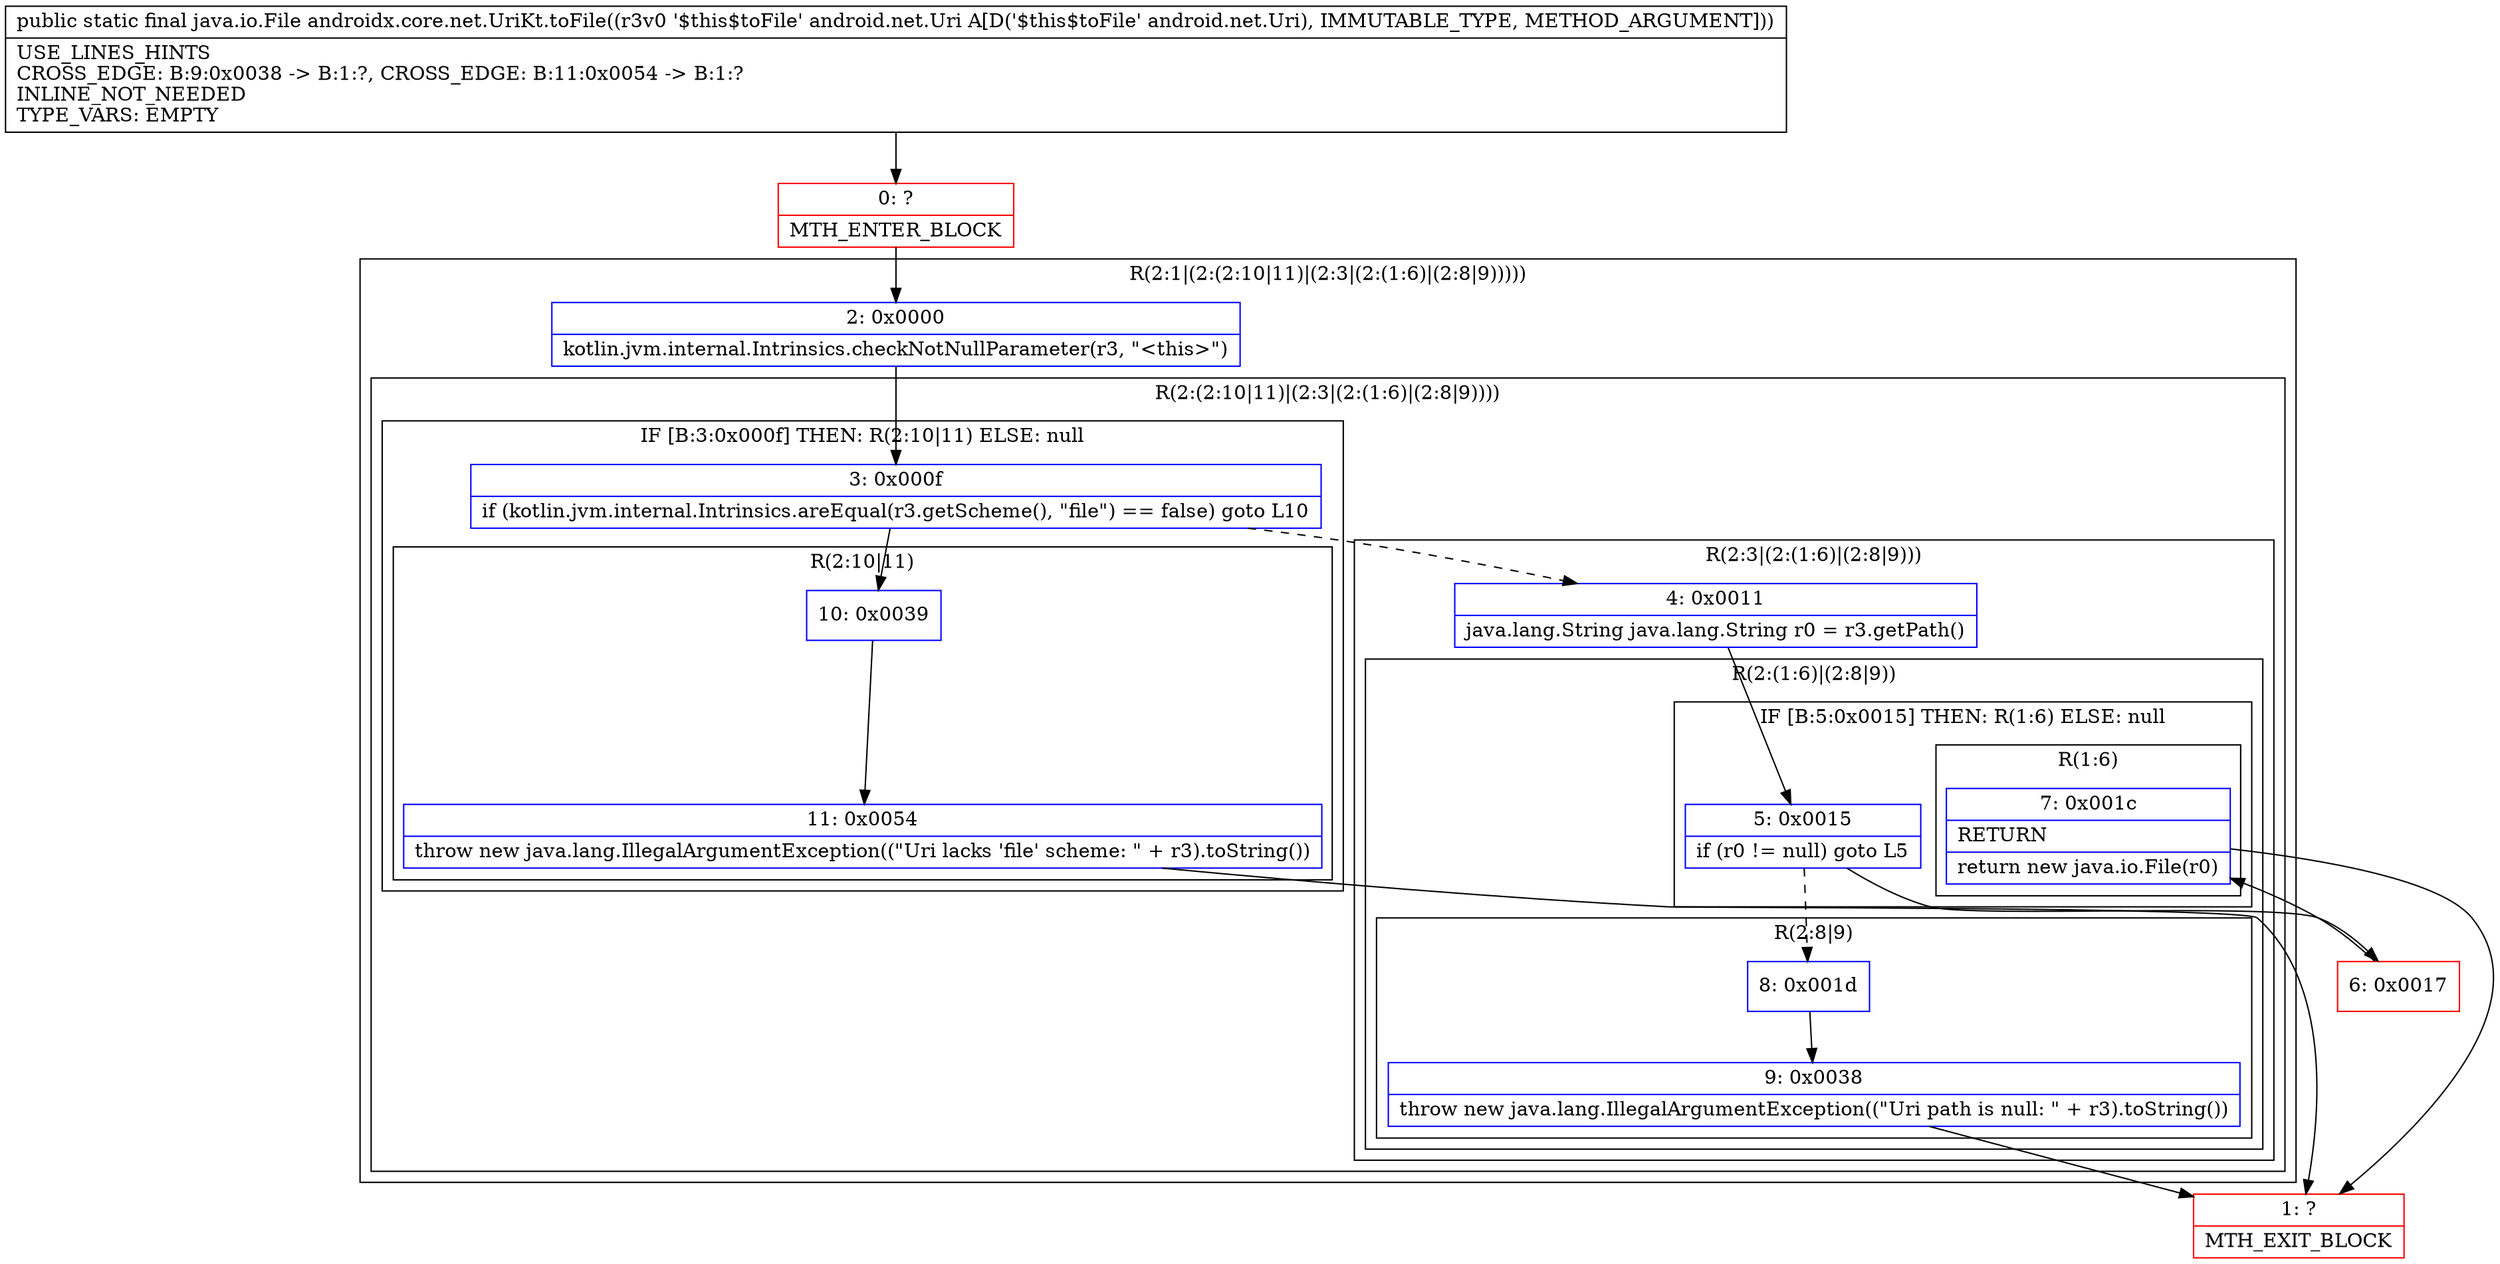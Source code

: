 digraph "CFG forandroidx.core.net.UriKt.toFile(Landroid\/net\/Uri;)Ljava\/io\/File;" {
subgraph cluster_Region_884837940 {
label = "R(2:1|(2:(2:10|11)|(2:3|(2:(1:6)|(2:8|9)))))";
node [shape=record,color=blue];
Node_2 [shape=record,label="{2\:\ 0x0000|kotlin.jvm.internal.Intrinsics.checkNotNullParameter(r3, \"\<this\>\")\l}"];
subgraph cluster_Region_1257213526 {
label = "R(2:(2:10|11)|(2:3|(2:(1:6)|(2:8|9))))";
node [shape=record,color=blue];
subgraph cluster_IfRegion_1107318187 {
label = "IF [B:3:0x000f] THEN: R(2:10|11) ELSE: null";
node [shape=record,color=blue];
Node_3 [shape=record,label="{3\:\ 0x000f|if (kotlin.jvm.internal.Intrinsics.areEqual(r3.getScheme(), \"file\") == false) goto L10\l}"];
subgraph cluster_Region_1359923526 {
label = "R(2:10|11)";
node [shape=record,color=blue];
Node_10 [shape=record,label="{10\:\ 0x0039}"];
Node_11 [shape=record,label="{11\:\ 0x0054|throw new java.lang.IllegalArgumentException((\"Uri lacks 'file' scheme: \" + r3).toString())\l}"];
}
}
subgraph cluster_Region_583032549 {
label = "R(2:3|(2:(1:6)|(2:8|9)))";
node [shape=record,color=blue];
Node_4 [shape=record,label="{4\:\ 0x0011|java.lang.String java.lang.String r0 = r3.getPath()\l}"];
subgraph cluster_Region_152711549 {
label = "R(2:(1:6)|(2:8|9))";
node [shape=record,color=blue];
subgraph cluster_IfRegion_1158573259 {
label = "IF [B:5:0x0015] THEN: R(1:6) ELSE: null";
node [shape=record,color=blue];
Node_5 [shape=record,label="{5\:\ 0x0015|if (r0 != null) goto L5\l}"];
subgraph cluster_Region_940392255 {
label = "R(1:6)";
node [shape=record,color=blue];
Node_7 [shape=record,label="{7\:\ 0x001c|RETURN\l|return new java.io.File(r0)\l}"];
}
}
subgraph cluster_Region_1068602166 {
label = "R(2:8|9)";
node [shape=record,color=blue];
Node_8 [shape=record,label="{8\:\ 0x001d}"];
Node_9 [shape=record,label="{9\:\ 0x0038|throw new java.lang.IllegalArgumentException((\"Uri path is null: \" + r3).toString())\l}"];
}
}
}
}
}
Node_0 [shape=record,color=red,label="{0\:\ ?|MTH_ENTER_BLOCK\l}"];
Node_6 [shape=record,color=red,label="{6\:\ 0x0017}"];
Node_1 [shape=record,color=red,label="{1\:\ ?|MTH_EXIT_BLOCK\l}"];
MethodNode[shape=record,label="{public static final java.io.File androidx.core.net.UriKt.toFile((r3v0 '$this$toFile' android.net.Uri A[D('$this$toFile' android.net.Uri), IMMUTABLE_TYPE, METHOD_ARGUMENT]))  | USE_LINES_HINTS\lCROSS_EDGE: B:9:0x0038 \-\> B:1:?, CROSS_EDGE: B:11:0x0054 \-\> B:1:?\lINLINE_NOT_NEEDED\lTYPE_VARS: EMPTY\l}"];
MethodNode -> Node_0;Node_2 -> Node_3;
Node_3 -> Node_4[style=dashed];
Node_3 -> Node_10;
Node_10 -> Node_11;
Node_11 -> Node_1;
Node_4 -> Node_5;
Node_5 -> Node_6;
Node_5 -> Node_8[style=dashed];
Node_7 -> Node_1;
Node_8 -> Node_9;
Node_9 -> Node_1;
Node_0 -> Node_2;
Node_6 -> Node_7;
}

